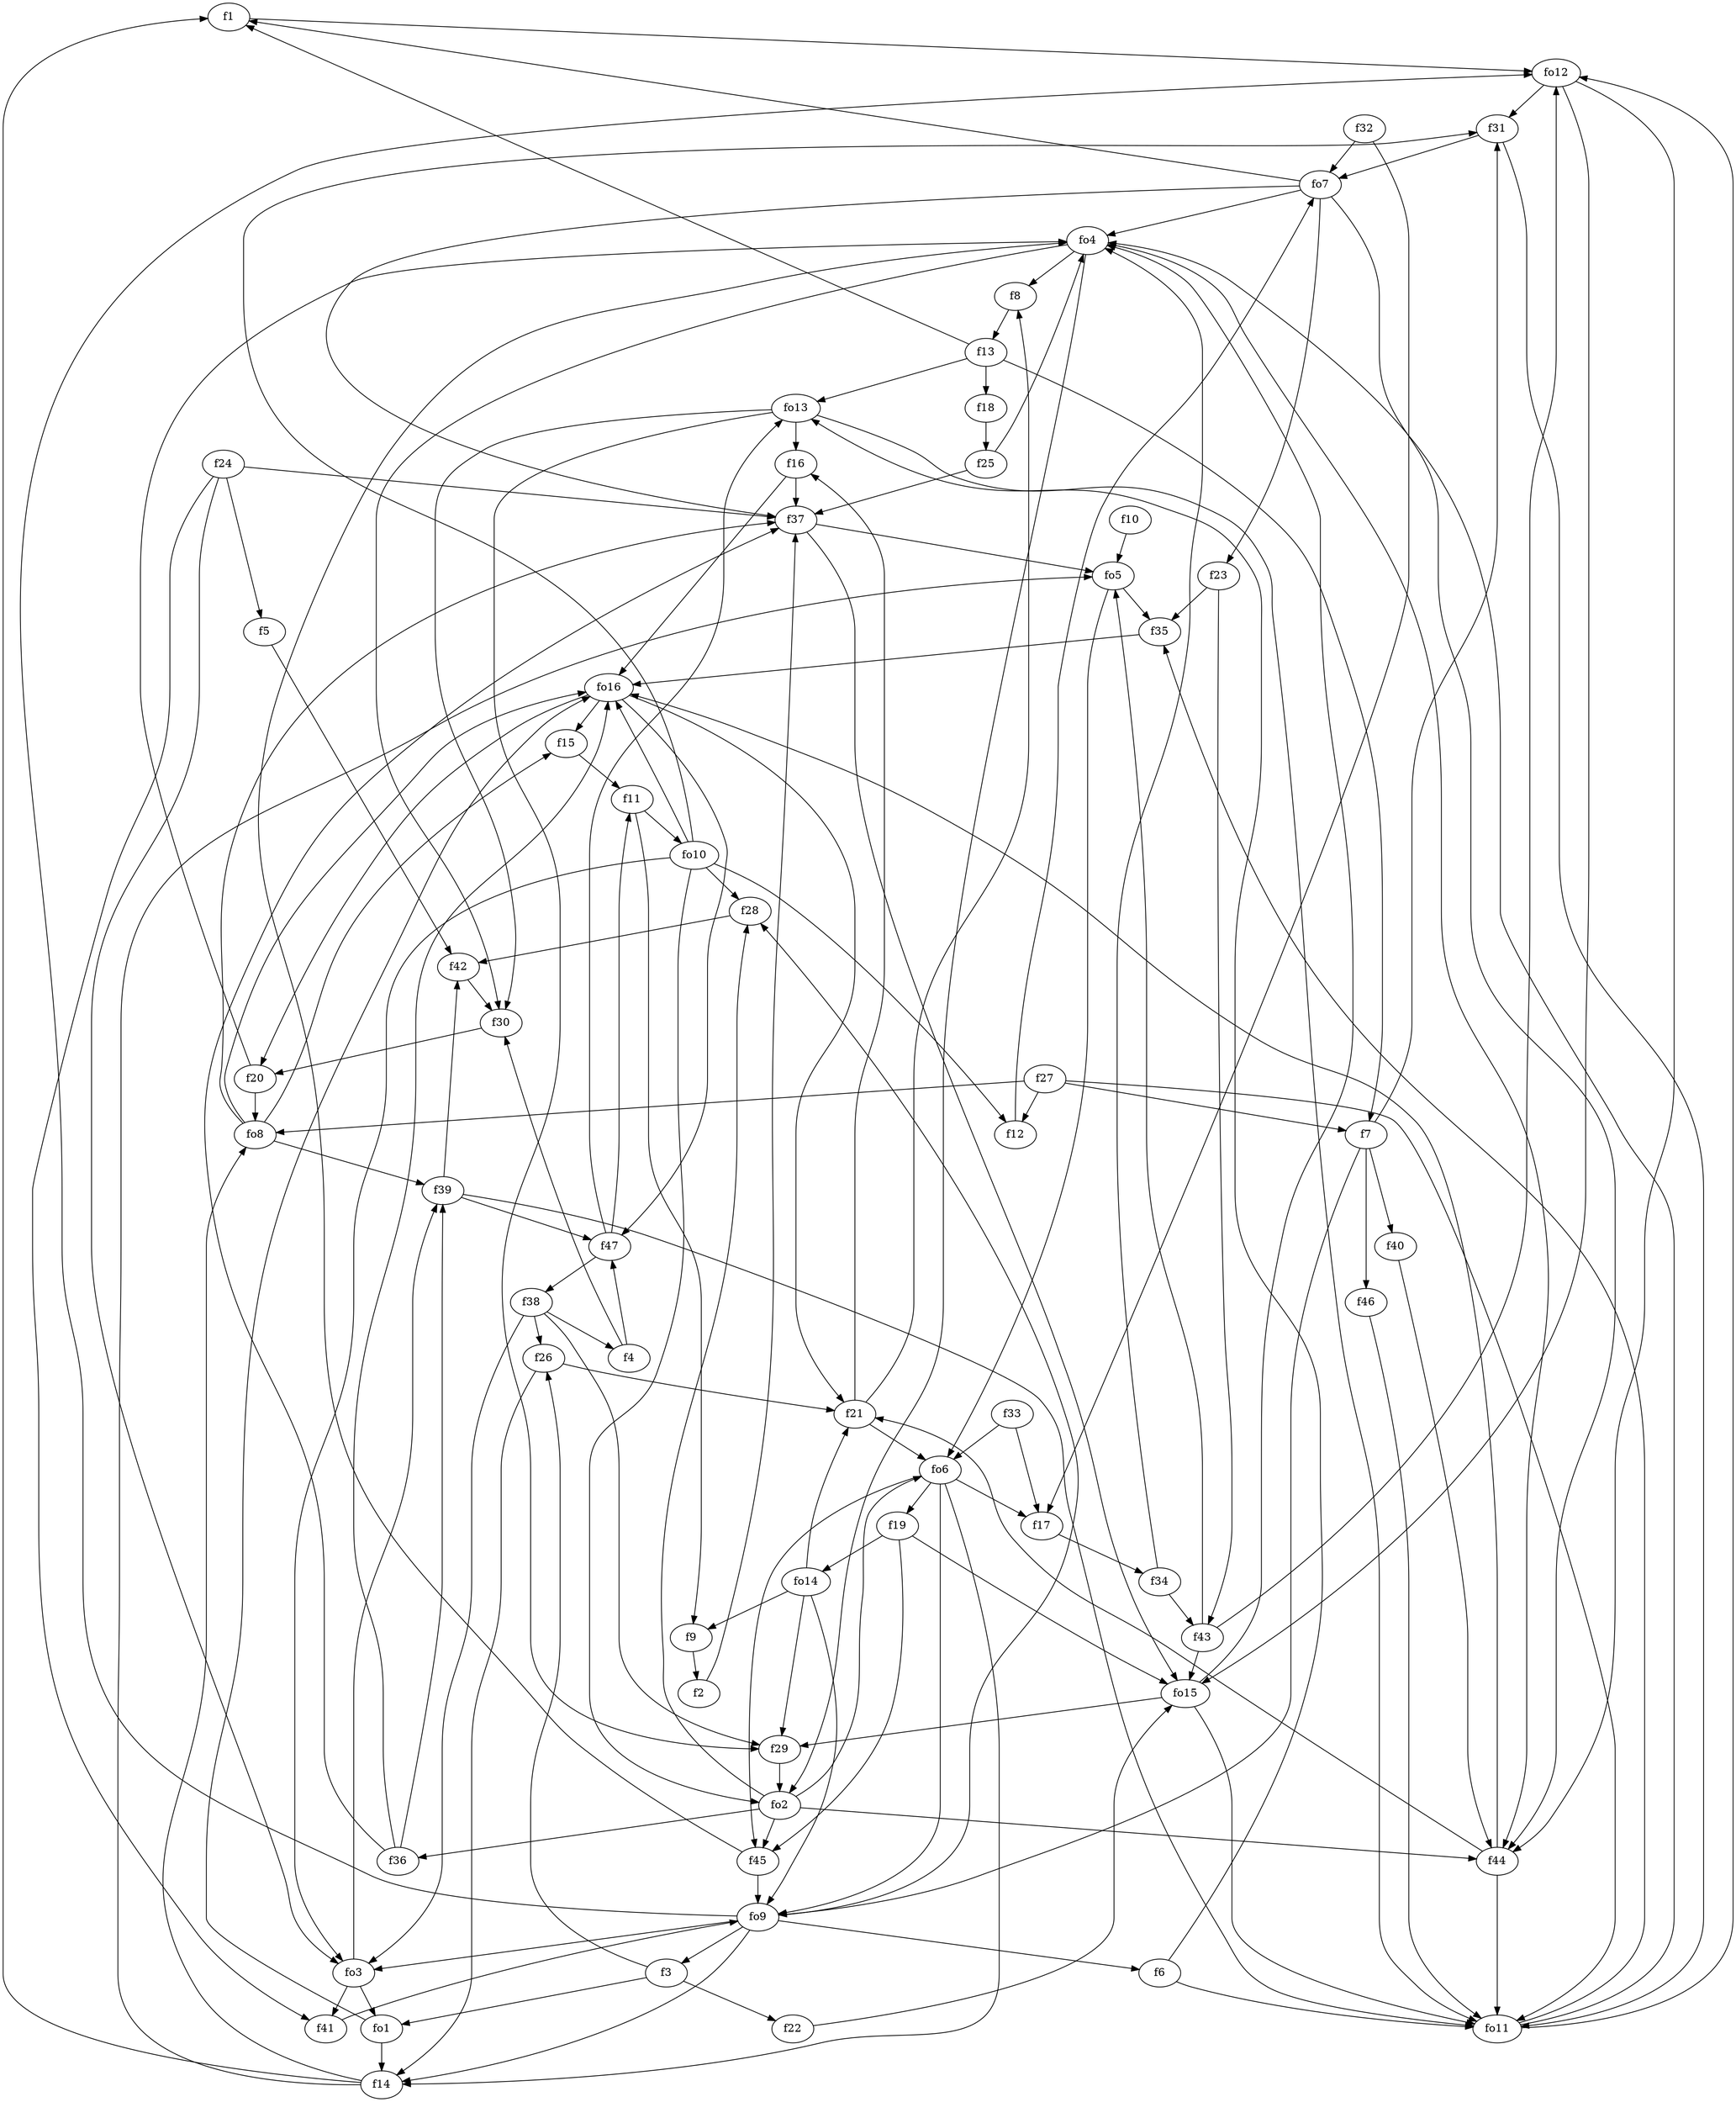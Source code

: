 strict digraph  {
f1;
f2;
f3;
f4;
f5;
f6;
f7;
f8;
f9;
f10;
f11;
f12;
f13;
f14;
f15;
f16;
f17;
f18;
f19;
f20;
f21;
f22;
f23;
f24;
f25;
f26;
f27;
f28;
f29;
f30;
f31;
f32;
f33;
f34;
f35;
f36;
f37;
f38;
f39;
f40;
f41;
f42;
f43;
f44;
f45;
f46;
f47;
fo1;
fo2;
fo3;
fo4;
fo5;
fo6;
fo7;
fo8;
fo9;
fo10;
fo11;
fo12;
fo13;
fo14;
fo15;
fo16;
f1 -> fo12  [weight=2];
f2 -> f37  [weight=2];
f3 -> f22  [weight=2];
f3 -> f26  [weight=2];
f3 -> fo1  [weight=2];
f4 -> f30  [weight=2];
f4 -> f47  [weight=2];
f5 -> f42  [weight=2];
f6 -> fo13  [weight=2];
f6 -> fo11  [weight=2];
f7 -> f40  [weight=2];
f7 -> f31  [weight=2];
f7 -> fo9  [weight=2];
f7 -> f46  [weight=2];
f8 -> f13  [weight=2];
f9 -> f2  [weight=2];
f10 -> fo5  [weight=2];
f11 -> f9  [weight=2];
f11 -> fo10  [weight=2];
f12 -> fo7  [weight=2];
f13 -> f18  [weight=2];
f13 -> f1  [weight=2];
f13 -> f7  [weight=2];
f13 -> fo13  [weight=2];
f14 -> f1  [weight=2];
f14 -> fo5  [weight=2];
f14 -> fo8  [weight=2];
f15 -> f11  [weight=2];
f16 -> f37  [weight=2];
f16 -> fo16  [weight=2];
f17 -> f34  [weight=2];
f18 -> f25  [weight=2];
f19 -> fo14  [weight=2];
f19 -> fo15  [weight=2];
f19 -> f45  [weight=2];
f20 -> fo8  [weight=2];
f20 -> fo4  [weight=2];
f21 -> f16  [weight=2];
f21 -> fo6  [weight=2];
f21 -> f8  [weight=2];
f22 -> fo15  [weight=2];
f23 -> f43  [weight=2];
f23 -> f35  [weight=2];
f24 -> fo3  [weight=2];
f24 -> f41  [weight=2];
f24 -> f5  [weight=2];
f24 -> f37  [weight=2];
f25 -> f37  [weight=2];
f25 -> fo4  [weight=2];
f26 -> f14  [weight=2];
f26 -> f21  [weight=2];
f27 -> fo11  [weight=2];
f27 -> f12  [weight=2];
f27 -> fo8  [weight=2];
f27 -> f7  [weight=2];
f28 -> f42  [weight=2];
f29 -> fo2  [weight=2];
f30 -> f20  [weight=2];
f31 -> fo11  [weight=2];
f31 -> fo7  [weight=2];
f32 -> fo7  [weight=2];
f32 -> f17  [weight=2];
f33 -> f17  [weight=2];
f33 -> fo6  [weight=2];
f34 -> fo4  [weight=2];
f34 -> f43  [weight=2];
f35 -> fo16  [weight=2];
f36 -> f37  [weight=2];
f36 -> fo16  [weight=2];
f36 -> f39  [weight=2];
f37 -> fo15  [weight=2];
f37 -> fo5  [weight=2];
f38 -> f26  [weight=2];
f38 -> f29  [weight=2];
f38 -> f4  [weight=2];
f38 -> fo3  [weight=2];
f39 -> f47  [weight=2];
f39 -> fo11  [weight=2];
f39 -> f42  [weight=2];
f40 -> f44  [weight=2];
f41 -> fo9  [weight=2];
f42 -> f30  [weight=2];
f43 -> fo5  [weight=2];
f43 -> fo12  [weight=2];
f43 -> fo15  [weight=2];
f44 -> f21  [weight=2];
f44 -> fo16  [weight=2];
f44 -> fo11  [weight=2];
f45 -> fo9  [weight=2];
f45 -> fo4  [weight=2];
f46 -> fo11  [weight=2];
f47 -> f11  [weight=2];
f47 -> fo13  [weight=2];
f47 -> f38  [weight=2];
fo1 -> fo16  [weight=2];
fo1 -> f14  [weight=2];
fo2 -> f28  [weight=2];
fo2 -> f45  [weight=2];
fo2 -> f36  [weight=2];
fo2 -> f44  [weight=2];
fo2 -> fo6  [weight=2];
fo3 -> fo1  [weight=2];
fo3 -> f39  [weight=2];
fo3 -> f41  [weight=2];
fo4 -> f44  [weight=2];
fo4 -> f8  [weight=2];
fo4 -> f30  [weight=2];
fo4 -> fo2  [weight=2];
fo5 -> f35  [weight=2];
fo5 -> fo6  [weight=2];
fo6 -> f17  [weight=2];
fo6 -> fo9  [weight=2];
fo6 -> f14  [weight=2];
fo6 -> f19  [weight=2];
fo6 -> f45  [weight=2];
fo7 -> fo4  [weight=2];
fo7 -> f37  [weight=2];
fo7 -> f23  [weight=2];
fo7 -> f1  [weight=2];
fo7 -> f44  [weight=2];
fo8 -> f15  [weight=2];
fo8 -> f37  [weight=2];
fo8 -> fo16  [weight=2];
fo8 -> f39  [weight=2];
fo9 -> f14  [weight=2];
fo9 -> f28  [weight=2];
fo9 -> fo3  [weight=2];
fo9 -> f3  [weight=2];
fo9 -> f6  [weight=2];
fo9 -> fo12  [weight=2];
fo10 -> fo16  [weight=2];
fo10 -> f12  [weight=2];
fo10 -> f31  [weight=2];
fo10 -> f28  [weight=2];
fo10 -> fo2  [weight=2];
fo10 -> fo3  [weight=2];
fo11 -> f35  [weight=2];
fo11 -> fo4  [weight=2];
fo11 -> fo12  [weight=2];
fo12 -> f44  [weight=2];
fo12 -> fo15  [weight=2];
fo12 -> f31  [weight=2];
fo13 -> fo11  [weight=2];
fo13 -> f30  [weight=2];
fo13 -> f29  [weight=2];
fo13 -> f16  [weight=2];
fo14 -> fo9  [weight=2];
fo14 -> f29  [weight=2];
fo14 -> f9  [weight=2];
fo14 -> f21  [weight=2];
fo15 -> fo11  [weight=2];
fo15 -> fo4  [weight=2];
fo15 -> f29  [weight=2];
fo16 -> f20  [weight=2];
fo16 -> f21  [weight=2];
fo16 -> f15  [weight=2];
fo16 -> f47  [weight=2];
}
